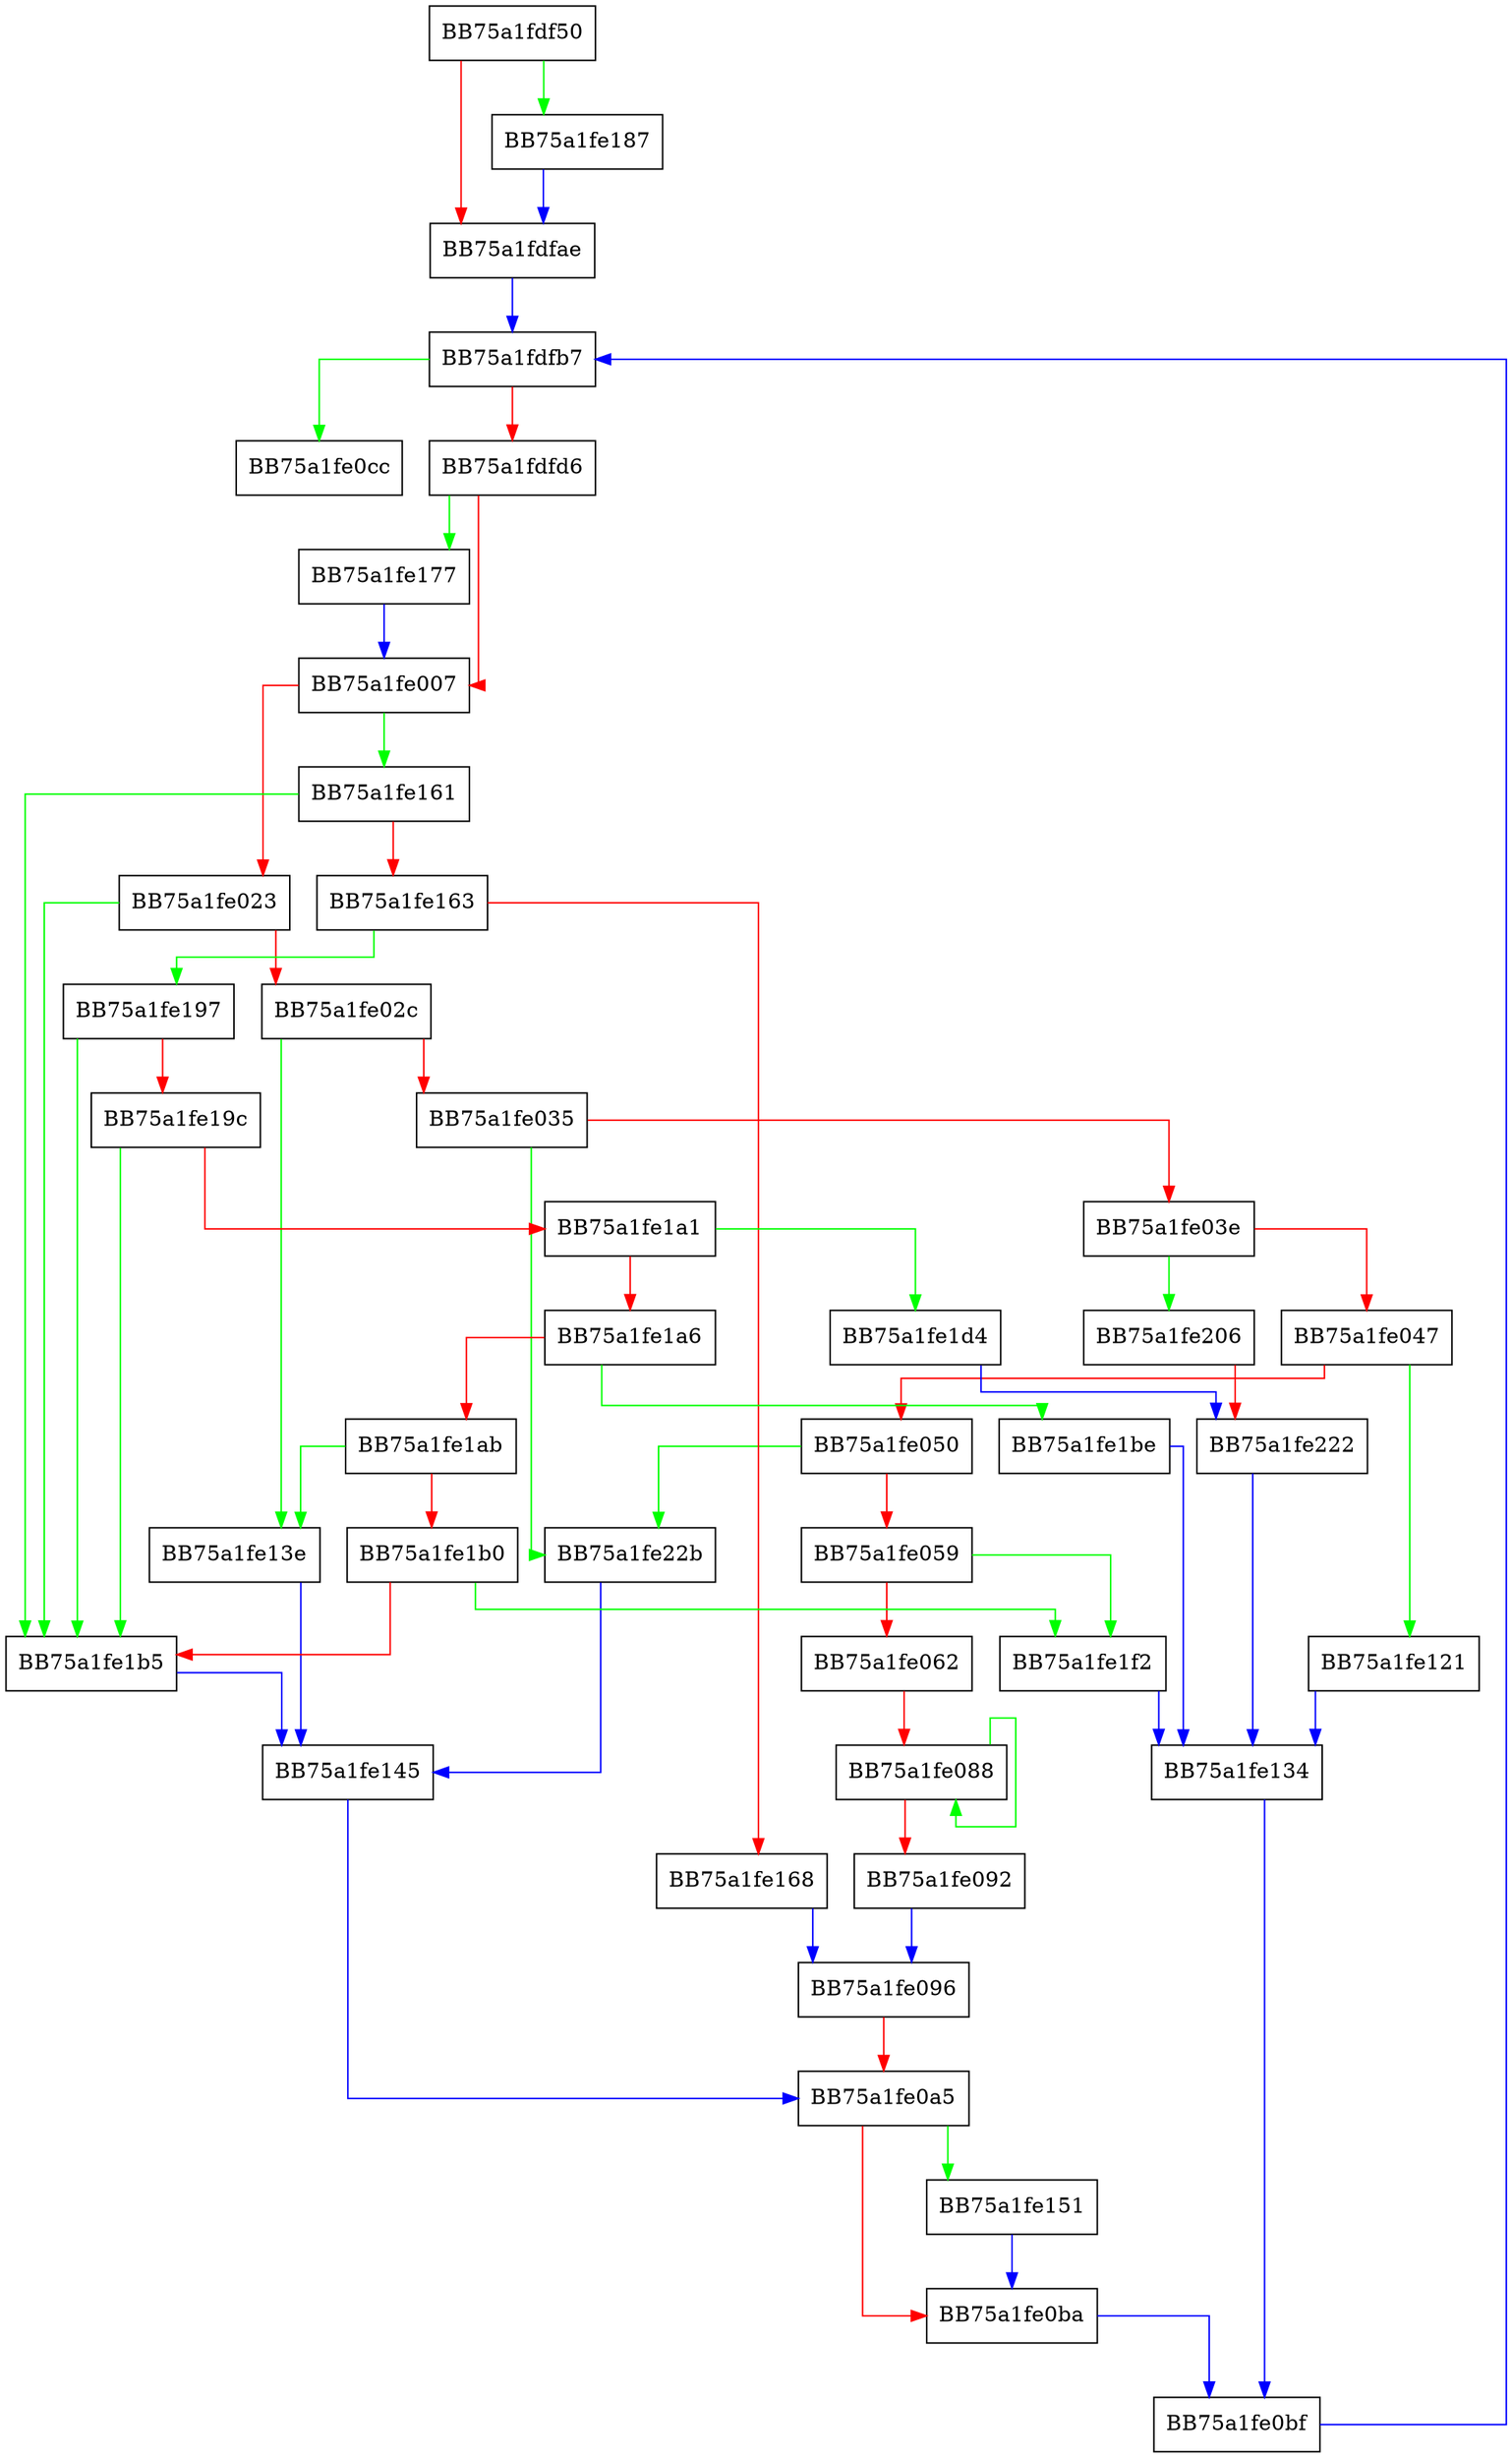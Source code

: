 digraph luaO_pushvfstring {
  node [shape="box"];
  graph [splines=ortho];
  BB75a1fdf50 -> BB75a1fe187 [color="green"];
  BB75a1fdf50 -> BB75a1fdfae [color="red"];
  BB75a1fdfae -> BB75a1fdfb7 [color="blue"];
  BB75a1fdfb7 -> BB75a1fe0cc [color="green"];
  BB75a1fdfb7 -> BB75a1fdfd6 [color="red"];
  BB75a1fdfd6 -> BB75a1fe177 [color="green"];
  BB75a1fdfd6 -> BB75a1fe007 [color="red"];
  BB75a1fe007 -> BB75a1fe161 [color="green"];
  BB75a1fe007 -> BB75a1fe023 [color="red"];
  BB75a1fe023 -> BB75a1fe1b5 [color="green"];
  BB75a1fe023 -> BB75a1fe02c [color="red"];
  BB75a1fe02c -> BB75a1fe13e [color="green"];
  BB75a1fe02c -> BB75a1fe035 [color="red"];
  BB75a1fe035 -> BB75a1fe22b [color="green"];
  BB75a1fe035 -> BB75a1fe03e [color="red"];
  BB75a1fe03e -> BB75a1fe206 [color="green"];
  BB75a1fe03e -> BB75a1fe047 [color="red"];
  BB75a1fe047 -> BB75a1fe121 [color="green"];
  BB75a1fe047 -> BB75a1fe050 [color="red"];
  BB75a1fe050 -> BB75a1fe22b [color="green"];
  BB75a1fe050 -> BB75a1fe059 [color="red"];
  BB75a1fe059 -> BB75a1fe1f2 [color="green"];
  BB75a1fe059 -> BB75a1fe062 [color="red"];
  BB75a1fe062 -> BB75a1fe088 [color="red"];
  BB75a1fe088 -> BB75a1fe088 [color="green"];
  BB75a1fe088 -> BB75a1fe092 [color="red"];
  BB75a1fe092 -> BB75a1fe096 [color="blue"];
  BB75a1fe096 -> BB75a1fe0a5 [color="red"];
  BB75a1fe0a5 -> BB75a1fe151 [color="green"];
  BB75a1fe0a5 -> BB75a1fe0ba [color="red"];
  BB75a1fe0ba -> BB75a1fe0bf [color="blue"];
  BB75a1fe0bf -> BB75a1fdfb7 [color="blue"];
  BB75a1fe121 -> BB75a1fe134 [color="blue"];
  BB75a1fe134 -> BB75a1fe0bf [color="blue"];
  BB75a1fe13e -> BB75a1fe145 [color="blue"];
  BB75a1fe145 -> BB75a1fe0a5 [color="blue"];
  BB75a1fe151 -> BB75a1fe0ba [color="blue"];
  BB75a1fe161 -> BB75a1fe1b5 [color="green"];
  BB75a1fe161 -> BB75a1fe163 [color="red"];
  BB75a1fe163 -> BB75a1fe197 [color="green"];
  BB75a1fe163 -> BB75a1fe168 [color="red"];
  BB75a1fe168 -> BB75a1fe096 [color="blue"];
  BB75a1fe177 -> BB75a1fe007 [color="blue"];
  BB75a1fe187 -> BB75a1fdfae [color="blue"];
  BB75a1fe197 -> BB75a1fe1b5 [color="green"];
  BB75a1fe197 -> BB75a1fe19c [color="red"];
  BB75a1fe19c -> BB75a1fe1b5 [color="green"];
  BB75a1fe19c -> BB75a1fe1a1 [color="red"];
  BB75a1fe1a1 -> BB75a1fe1d4 [color="green"];
  BB75a1fe1a1 -> BB75a1fe1a6 [color="red"];
  BB75a1fe1a6 -> BB75a1fe1be [color="green"];
  BB75a1fe1a6 -> BB75a1fe1ab [color="red"];
  BB75a1fe1ab -> BB75a1fe13e [color="green"];
  BB75a1fe1ab -> BB75a1fe1b0 [color="red"];
  BB75a1fe1b0 -> BB75a1fe1f2 [color="green"];
  BB75a1fe1b0 -> BB75a1fe1b5 [color="red"];
  BB75a1fe1b5 -> BB75a1fe145 [color="blue"];
  BB75a1fe1be -> BB75a1fe134 [color="blue"];
  BB75a1fe1d4 -> BB75a1fe222 [color="blue"];
  BB75a1fe1f2 -> BB75a1fe134 [color="blue"];
  BB75a1fe206 -> BB75a1fe222 [color="red"];
  BB75a1fe222 -> BB75a1fe134 [color="blue"];
  BB75a1fe22b -> BB75a1fe145 [color="blue"];
}